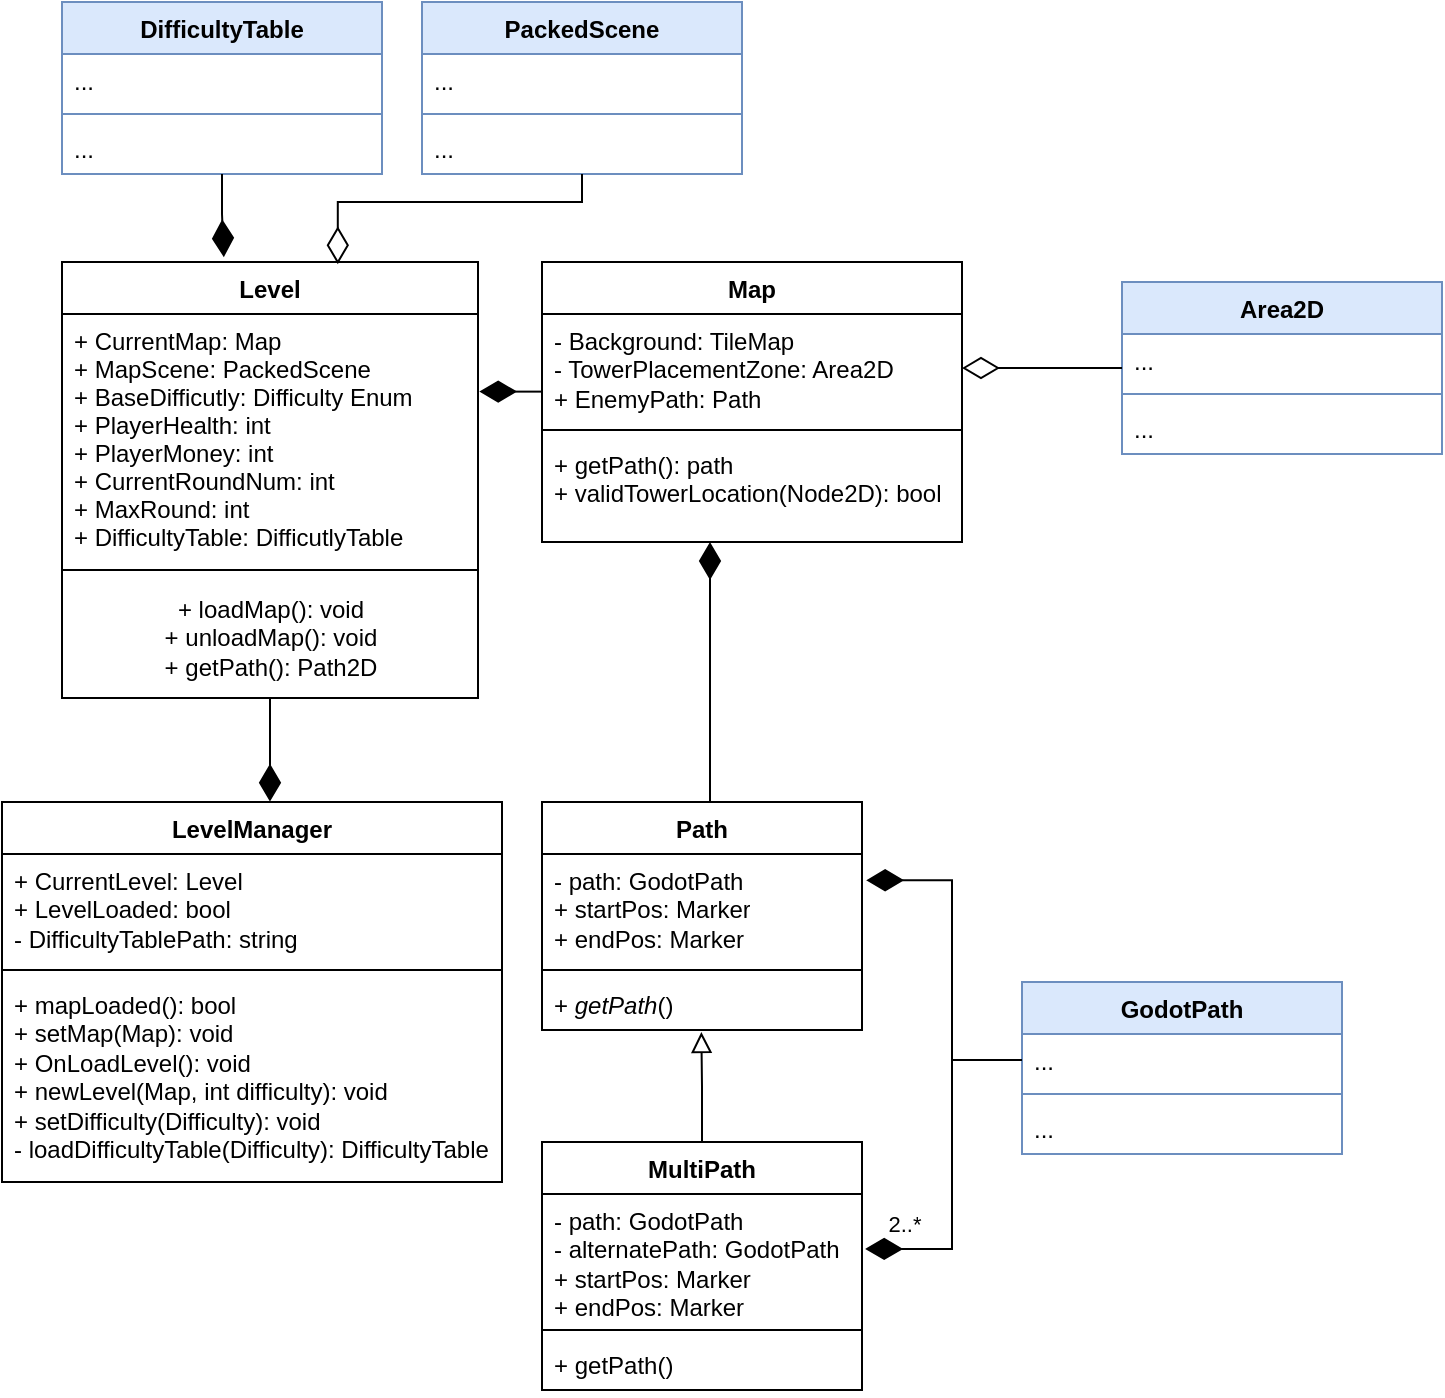 <mxfile version="24.7.17">
  <diagram id="C5RBs43oDa-KdzZeNtuy" name="Page-1">
    <mxGraphModel dx="1195" dy="697" grid="1" gridSize="10" guides="1" tooltips="1" connect="1" arrows="1" fold="1" page="1" pageScale="1" pageWidth="827" pageHeight="1169" math="0" shadow="0">
      <root>
        <mxCell id="WIyWlLk6GJQsqaUBKTNV-0" />
        <mxCell id="WIyWlLk6GJQsqaUBKTNV-1" parent="WIyWlLk6GJQsqaUBKTNV-0" />
        <mxCell id="zkfFHV4jXpPFQw0GAbJ--0" value="Level" style="swimlane;fontStyle=1;align=center;verticalAlign=top;childLayout=stackLayout;horizontal=1;startSize=26;horizontalStack=0;resizeParent=1;resizeLast=0;collapsible=1;marginBottom=0;rounded=0;shadow=0;strokeWidth=1;" parent="WIyWlLk6GJQsqaUBKTNV-1" vertex="1">
          <mxGeometry x="80" y="160" width="208" height="218" as="geometry">
            <mxRectangle x="230" y="140" width="160" height="26" as="alternateBounds" />
          </mxGeometry>
        </mxCell>
        <mxCell id="zkfFHV4jXpPFQw0GAbJ--1" value="+ CurrentMap: Map&#xa;+ MapScene: PackedScene&#xa;+ BaseDifficutly: Difficulty Enum&#xa;+ PlayerHealth: int&#xa;+ PlayerMoney: int&#xa;+ CurrentRoundNum: int&#xa;+ MaxRound: int&#xa;+ DifficultyTable: DifficutlyTable" style="text;align=left;verticalAlign=top;spacingLeft=4;spacingRight=4;overflow=hidden;rotatable=0;points=[[0,0.5],[1,0.5]];portConstraint=eastwest;" parent="zkfFHV4jXpPFQw0GAbJ--0" vertex="1">
          <mxGeometry y="26" width="208" height="124" as="geometry" />
        </mxCell>
        <mxCell id="zkfFHV4jXpPFQw0GAbJ--4" value="" style="line;html=1;strokeWidth=1;align=left;verticalAlign=middle;spacingTop=-1;spacingLeft=3;spacingRight=3;rotatable=0;labelPosition=right;points=[];portConstraint=eastwest;" parent="zkfFHV4jXpPFQw0GAbJ--0" vertex="1">
          <mxGeometry y="150" width="208" height="8" as="geometry" />
        </mxCell>
        <mxCell id="-0BH0eMJyRQiYoH3C-ed-0" value="&lt;div&gt;+ loadMap(): void&lt;/div&gt;&lt;div&gt;+ unloadMap(): void&lt;/div&gt;&lt;div&gt;+ getPath(): Path2D&lt;/div&gt;" style="text;html=1;align=center;verticalAlign=middle;resizable=0;points=[];autosize=1;strokeColor=none;fillColor=none;" parent="zkfFHV4jXpPFQw0GAbJ--0" vertex="1">
          <mxGeometry y="158" width="208" height="60" as="geometry" />
        </mxCell>
        <mxCell id="ox96oDhcwiMaX_pipQDm-4" value="Map" style="swimlane;fontStyle=1;align=center;verticalAlign=top;childLayout=stackLayout;horizontal=1;startSize=26;horizontalStack=0;resizeParent=1;resizeParentMax=0;resizeLast=0;collapsible=1;marginBottom=0;whiteSpace=wrap;html=1;" parent="WIyWlLk6GJQsqaUBKTNV-1" vertex="1">
          <mxGeometry x="320" y="160" width="210" height="140" as="geometry" />
        </mxCell>
        <mxCell id="ox96oDhcwiMaX_pipQDm-5" value="- Background: TileMap&lt;div&gt;- TowerPlacementZone: Area2D&lt;/div&gt;&lt;div&gt;+ EnemyPath: Path&lt;/div&gt;" style="text;strokeColor=none;fillColor=none;align=left;verticalAlign=top;spacingLeft=4;spacingRight=4;overflow=hidden;rotatable=0;points=[[0,0.5],[1,0.5]];portConstraint=eastwest;whiteSpace=wrap;html=1;" parent="ox96oDhcwiMaX_pipQDm-4" vertex="1">
          <mxGeometry y="26" width="210" height="54" as="geometry" />
        </mxCell>
        <mxCell id="ox96oDhcwiMaX_pipQDm-6" value="" style="line;strokeWidth=1;fillColor=none;align=left;verticalAlign=middle;spacingTop=-1;spacingLeft=3;spacingRight=3;rotatable=0;labelPosition=right;points=[];portConstraint=eastwest;strokeColor=inherit;" parent="ox96oDhcwiMaX_pipQDm-4" vertex="1">
          <mxGeometry y="80" width="210" height="8" as="geometry" />
        </mxCell>
        <mxCell id="ox96oDhcwiMaX_pipQDm-7" value="+ getPath(): path&lt;div&gt;+ validTowerLocation(Node2D): bool&lt;/div&gt;" style="text;strokeColor=none;fillColor=none;align=left;verticalAlign=top;spacingLeft=4;spacingRight=4;overflow=hidden;rotatable=0;points=[[0,0.5],[1,0.5]];portConstraint=eastwest;whiteSpace=wrap;html=1;" parent="ox96oDhcwiMaX_pipQDm-4" vertex="1">
          <mxGeometry y="88" width="210" height="52" as="geometry" />
        </mxCell>
        <mxCell id="ox96oDhcwiMaX_pipQDm-18" style="edgeStyle=orthogonalEdgeStyle;rounded=0;orthogonalLoop=1;jettySize=auto;html=1;endArrow=diamondThin;endFill=1;endSize=16;entryX=1.003;entryY=0.313;entryDx=0;entryDy=0;entryPerimeter=0;" parent="WIyWlLk6GJQsqaUBKTNV-1" source="ox96oDhcwiMaX_pipQDm-5" target="zkfFHV4jXpPFQw0GAbJ--1" edge="1">
          <mxGeometry relative="1" as="geometry">
            <mxPoint x="290" y="213" as="targetPoint" />
            <Array as="points">
              <mxPoint x="320" y="213" />
            </Array>
          </mxGeometry>
        </mxCell>
        <mxCell id="8JTTT3dWWhlxOpsw0_lI-0" value="Path" style="swimlane;fontStyle=1;align=center;verticalAlign=top;childLayout=stackLayout;horizontal=1;startSize=26;horizontalStack=0;resizeParent=1;resizeParentMax=0;resizeLast=0;collapsible=1;marginBottom=0;whiteSpace=wrap;html=1;" parent="WIyWlLk6GJQsqaUBKTNV-1" vertex="1">
          <mxGeometry x="320" y="430" width="160" height="114" as="geometry" />
        </mxCell>
        <mxCell id="8JTTT3dWWhlxOpsw0_lI-1" value="- path: GodotPath&lt;div&gt;+ startPos: Marker&lt;/div&gt;&lt;div&gt;+ endPos: Marker&lt;/div&gt;" style="text;strokeColor=none;fillColor=none;align=left;verticalAlign=top;spacingLeft=4;spacingRight=4;overflow=hidden;rotatable=0;points=[[0,0.5],[1,0.5]];portConstraint=eastwest;whiteSpace=wrap;html=1;" parent="8JTTT3dWWhlxOpsw0_lI-0" vertex="1">
          <mxGeometry y="26" width="160" height="54" as="geometry" />
        </mxCell>
        <mxCell id="8JTTT3dWWhlxOpsw0_lI-2" value="" style="line;strokeWidth=1;fillColor=none;align=left;verticalAlign=middle;spacingTop=-1;spacingLeft=3;spacingRight=3;rotatable=0;labelPosition=right;points=[];portConstraint=eastwest;strokeColor=inherit;" parent="8JTTT3dWWhlxOpsw0_lI-0" vertex="1">
          <mxGeometry y="80" width="160" height="8" as="geometry" />
        </mxCell>
        <mxCell id="8JTTT3dWWhlxOpsw0_lI-3" value="+ &lt;i&gt;getPath&lt;/i&gt;()" style="text;strokeColor=none;fillColor=none;align=left;verticalAlign=top;spacingLeft=4;spacingRight=4;overflow=hidden;rotatable=0;points=[[0,0.5],[1,0.5]];portConstraint=eastwest;whiteSpace=wrap;html=1;" parent="8JTTT3dWWhlxOpsw0_lI-0" vertex="1">
          <mxGeometry y="88" width="160" height="26" as="geometry" />
        </mxCell>
        <mxCell id="8JTTT3dWWhlxOpsw0_lI-4" value="MultiPath" style="swimlane;fontStyle=1;align=center;verticalAlign=top;childLayout=stackLayout;horizontal=1;startSize=26;horizontalStack=0;resizeParent=1;resizeParentMax=0;resizeLast=0;collapsible=1;marginBottom=0;whiteSpace=wrap;html=1;" parent="WIyWlLk6GJQsqaUBKTNV-1" vertex="1">
          <mxGeometry x="320" y="600" width="160" height="124" as="geometry" />
        </mxCell>
        <mxCell id="8JTTT3dWWhlxOpsw0_lI-5" value="- path: GodotPath&lt;div&gt;- alternatePath: GodotPath&lt;br&gt;&lt;div&gt;+ startPos: Marker&lt;/div&gt;&lt;div&gt;+ endPos: Marker&lt;/div&gt;&lt;/div&gt;" style="text;strokeColor=none;fillColor=none;align=left;verticalAlign=top;spacingLeft=4;spacingRight=4;overflow=hidden;rotatable=0;points=[[0,0.5],[1,0.5]];portConstraint=eastwest;whiteSpace=wrap;html=1;" parent="8JTTT3dWWhlxOpsw0_lI-4" vertex="1">
          <mxGeometry y="26" width="160" height="64" as="geometry" />
        </mxCell>
        <mxCell id="8JTTT3dWWhlxOpsw0_lI-6" value="" style="line;strokeWidth=1;fillColor=none;align=left;verticalAlign=middle;spacingTop=-1;spacingLeft=3;spacingRight=3;rotatable=0;labelPosition=right;points=[];portConstraint=eastwest;strokeColor=inherit;" parent="8JTTT3dWWhlxOpsw0_lI-4" vertex="1">
          <mxGeometry y="90" width="160" height="8" as="geometry" />
        </mxCell>
        <mxCell id="8JTTT3dWWhlxOpsw0_lI-7" value="+ getPath()" style="text;strokeColor=none;fillColor=none;align=left;verticalAlign=top;spacingLeft=4;spacingRight=4;overflow=hidden;rotatable=0;points=[[0,0.5],[1,0.5]];portConstraint=eastwest;whiteSpace=wrap;html=1;" parent="8JTTT3dWWhlxOpsw0_lI-4" vertex="1">
          <mxGeometry y="98" width="160" height="26" as="geometry" />
        </mxCell>
        <mxCell id="8JTTT3dWWhlxOpsw0_lI-8" value="GodotPath" style="swimlane;fontStyle=1;align=center;verticalAlign=top;childLayout=stackLayout;horizontal=1;startSize=26;horizontalStack=0;resizeParent=1;resizeParentMax=0;resizeLast=0;collapsible=1;marginBottom=0;whiteSpace=wrap;html=1;fillColor=#dae8fc;strokeColor=#6c8ebf;" parent="WIyWlLk6GJQsqaUBKTNV-1" vertex="1">
          <mxGeometry x="560" y="520" width="160" height="86" as="geometry" />
        </mxCell>
        <mxCell id="8JTTT3dWWhlxOpsw0_lI-9" value="..." style="text;strokeColor=none;fillColor=none;align=left;verticalAlign=top;spacingLeft=4;spacingRight=4;overflow=hidden;rotatable=0;points=[[0,0.5],[1,0.5]];portConstraint=eastwest;whiteSpace=wrap;html=1;" parent="8JTTT3dWWhlxOpsw0_lI-8" vertex="1">
          <mxGeometry y="26" width="160" height="26" as="geometry" />
        </mxCell>
        <mxCell id="8JTTT3dWWhlxOpsw0_lI-10" value="" style="line;strokeWidth=1;fillColor=none;align=left;verticalAlign=middle;spacingTop=-1;spacingLeft=3;spacingRight=3;rotatable=0;labelPosition=right;points=[];portConstraint=eastwest;strokeColor=inherit;" parent="8JTTT3dWWhlxOpsw0_lI-8" vertex="1">
          <mxGeometry y="52" width="160" height="8" as="geometry" />
        </mxCell>
        <mxCell id="8JTTT3dWWhlxOpsw0_lI-11" value="..." style="text;strokeColor=none;fillColor=none;align=left;verticalAlign=top;spacingLeft=4;spacingRight=4;overflow=hidden;rotatable=0;points=[[0,0.5],[1,0.5]];portConstraint=eastwest;whiteSpace=wrap;html=1;" parent="8JTTT3dWWhlxOpsw0_lI-8" vertex="1">
          <mxGeometry y="60" width="160" height="26" as="geometry" />
        </mxCell>
        <mxCell id="8JTTT3dWWhlxOpsw0_lI-14" style="edgeStyle=orthogonalEdgeStyle;rounded=0;orthogonalLoop=1;jettySize=auto;html=1;entryX=0.498;entryY=1.038;entryDx=0;entryDy=0;entryPerimeter=0;endArrow=block;endFill=0;endSize=8;" parent="WIyWlLk6GJQsqaUBKTNV-1" source="8JTTT3dWWhlxOpsw0_lI-4" target="8JTTT3dWWhlxOpsw0_lI-3" edge="1">
          <mxGeometry relative="1" as="geometry" />
        </mxCell>
        <mxCell id="8JTTT3dWWhlxOpsw0_lI-16" style="edgeStyle=orthogonalEdgeStyle;rounded=0;orthogonalLoop=1;jettySize=auto;html=1;entryX=0.4;entryY=1;entryDx=0;entryDy=0;entryPerimeter=0;endArrow=diamondThin;endFill=1;endSize=16;" parent="WIyWlLk6GJQsqaUBKTNV-1" source="8JTTT3dWWhlxOpsw0_lI-0" target="ox96oDhcwiMaX_pipQDm-7" edge="1">
          <mxGeometry relative="1" as="geometry">
            <Array as="points">
              <mxPoint x="404" y="390" />
              <mxPoint x="404" y="390" />
            </Array>
          </mxGeometry>
        </mxCell>
        <mxCell id="8JTTT3dWWhlxOpsw0_lI-17" value="LevelManager" style="swimlane;fontStyle=1;align=center;verticalAlign=top;childLayout=stackLayout;horizontal=1;startSize=26;horizontalStack=0;resizeParent=1;resizeParentMax=0;resizeLast=0;collapsible=1;marginBottom=0;whiteSpace=wrap;html=1;" parent="WIyWlLk6GJQsqaUBKTNV-1" vertex="1">
          <mxGeometry x="50" y="430" width="250" height="190" as="geometry" />
        </mxCell>
        <mxCell id="8JTTT3dWWhlxOpsw0_lI-18" value="+ CurrentLevel: Level&lt;div&gt;+ LevelLoaded: bool&lt;/div&gt;&lt;div&gt;- DifficultyTablePath: string&lt;/div&gt;" style="text;strokeColor=none;fillColor=none;align=left;verticalAlign=top;spacingLeft=4;spacingRight=4;overflow=hidden;rotatable=0;points=[[0,0.5],[1,0.5]];portConstraint=eastwest;whiteSpace=wrap;html=1;" parent="8JTTT3dWWhlxOpsw0_lI-17" vertex="1">
          <mxGeometry y="26" width="250" height="54" as="geometry" />
        </mxCell>
        <mxCell id="8JTTT3dWWhlxOpsw0_lI-19" value="" style="line;strokeWidth=1;fillColor=none;align=left;verticalAlign=middle;spacingTop=-1;spacingLeft=3;spacingRight=3;rotatable=0;labelPosition=right;points=[];portConstraint=eastwest;strokeColor=inherit;" parent="8JTTT3dWWhlxOpsw0_lI-17" vertex="1">
          <mxGeometry y="80" width="250" height="8" as="geometry" />
        </mxCell>
        <mxCell id="8JTTT3dWWhlxOpsw0_lI-20" value="&lt;div&gt;+ mapLoaded(): bool&lt;/div&gt;&lt;div&gt;+ setMap(Map): void&lt;/div&gt;+ OnLoadLevel(): void&lt;div&gt;+ ne&lt;span style=&quot;background-color: initial;&quot;&gt;wLevel(Map, int difficulty): void&lt;/span&gt;&lt;/div&gt;&lt;div&gt;+ setDifficulty(Difficulty): void&lt;/div&gt;&lt;div&gt;- loadDifficultyTable(Difficulty): DifficultyTable&lt;/div&gt;" style="text;strokeColor=none;fillColor=none;align=left;verticalAlign=top;spacingLeft=4;spacingRight=4;overflow=hidden;rotatable=0;points=[[0,0.5],[1,0.5]];portConstraint=eastwest;whiteSpace=wrap;html=1;" parent="8JTTT3dWWhlxOpsw0_lI-17" vertex="1">
          <mxGeometry y="88" width="250" height="102" as="geometry" />
        </mxCell>
        <mxCell id="8JTTT3dWWhlxOpsw0_lI-25" style="edgeStyle=orthogonalEdgeStyle;rounded=0;orthogonalLoop=1;jettySize=auto;html=1;entryX=1.013;entryY=0.243;entryDx=0;entryDy=0;entryPerimeter=0;endArrow=diamondThin;endFill=1;endSize=16;" parent="WIyWlLk6GJQsqaUBKTNV-1" source="8JTTT3dWWhlxOpsw0_lI-9" target="8JTTT3dWWhlxOpsw0_lI-1" edge="1">
          <mxGeometry relative="1" as="geometry" />
        </mxCell>
        <mxCell id="8JTTT3dWWhlxOpsw0_lI-26" style="edgeStyle=orthogonalEdgeStyle;rounded=0;orthogonalLoop=1;jettySize=auto;html=1;entryX=1.01;entryY=0.429;entryDx=0;entryDy=0;entryPerimeter=0;endArrow=diamondThin;endFill=1;endSize=16;" parent="WIyWlLk6GJQsqaUBKTNV-1" source="8JTTT3dWWhlxOpsw0_lI-9" target="8JTTT3dWWhlxOpsw0_lI-5" edge="1">
          <mxGeometry relative="1" as="geometry" />
        </mxCell>
        <mxCell id="8JTTT3dWWhlxOpsw0_lI-33" value="2..*" style="edgeLabel;html=1;align=center;verticalAlign=middle;resizable=0;points=[];" parent="8JTTT3dWWhlxOpsw0_lI-26" vertex="1" connectable="0">
          <mxGeometry x="0.783" y="1" relative="1" as="geometry">
            <mxPoint y="-14" as="offset" />
          </mxGeometry>
        </mxCell>
        <mxCell id="8JTTT3dWWhlxOpsw0_lI-34" style="edgeStyle=orthogonalEdgeStyle;rounded=0;orthogonalLoop=1;jettySize=auto;html=1;entryX=0.536;entryY=-0.001;entryDx=0;entryDy=0;entryPerimeter=0;endArrow=diamondThin;endFill=1;endSize=16;" parent="WIyWlLk6GJQsqaUBKTNV-1" source="zkfFHV4jXpPFQw0GAbJ--0" target="8JTTT3dWWhlxOpsw0_lI-17" edge="1">
          <mxGeometry relative="1" as="geometry">
            <Array as="points" />
          </mxGeometry>
        </mxCell>
        <mxCell id="8JTTT3dWWhlxOpsw0_lI-36" value="Area2D" style="swimlane;fontStyle=1;align=center;verticalAlign=top;childLayout=stackLayout;horizontal=1;startSize=26;horizontalStack=0;resizeParent=1;resizeParentMax=0;resizeLast=0;collapsible=1;marginBottom=0;whiteSpace=wrap;html=1;fillColor=#dae8fc;strokeColor=#6c8ebf;" parent="WIyWlLk6GJQsqaUBKTNV-1" vertex="1">
          <mxGeometry x="610" y="170" width="160" height="86" as="geometry" />
        </mxCell>
        <mxCell id="8JTTT3dWWhlxOpsw0_lI-37" value="..." style="text;strokeColor=none;fillColor=none;align=left;verticalAlign=top;spacingLeft=4;spacingRight=4;overflow=hidden;rotatable=0;points=[[0,0.5],[1,0.5]];portConstraint=eastwest;whiteSpace=wrap;html=1;" parent="8JTTT3dWWhlxOpsw0_lI-36" vertex="1">
          <mxGeometry y="26" width="160" height="26" as="geometry" />
        </mxCell>
        <mxCell id="8JTTT3dWWhlxOpsw0_lI-38" value="" style="line;strokeWidth=1;fillColor=none;align=left;verticalAlign=middle;spacingTop=-1;spacingLeft=3;spacingRight=3;rotatable=0;labelPosition=right;points=[];portConstraint=eastwest;strokeColor=inherit;" parent="8JTTT3dWWhlxOpsw0_lI-36" vertex="1">
          <mxGeometry y="52" width="160" height="8" as="geometry" />
        </mxCell>
        <mxCell id="8JTTT3dWWhlxOpsw0_lI-39" value="..." style="text;strokeColor=none;fillColor=none;align=left;verticalAlign=top;spacingLeft=4;spacingRight=4;overflow=hidden;rotatable=0;points=[[0,0.5],[1,0.5]];portConstraint=eastwest;whiteSpace=wrap;html=1;" parent="8JTTT3dWWhlxOpsw0_lI-36" vertex="1">
          <mxGeometry y="60" width="160" height="26" as="geometry" />
        </mxCell>
        <mxCell id="8JTTT3dWWhlxOpsw0_lI-40" style="edgeStyle=orthogonalEdgeStyle;rounded=0;orthogonalLoop=1;jettySize=auto;html=1;entryX=1;entryY=0.5;entryDx=0;entryDy=0;endArrow=diamondThin;endFill=0;endSize=16;" parent="WIyWlLk6GJQsqaUBKTNV-1" source="8JTTT3dWWhlxOpsw0_lI-36" target="ox96oDhcwiMaX_pipQDm-5" edge="1">
          <mxGeometry relative="1" as="geometry">
            <mxPoint x="640" y="260" as="targetPoint" />
          </mxGeometry>
        </mxCell>
        <mxCell id="s6DFwF8yZuKMOXTTMCjc-0" value="DifficultyTable" style="swimlane;fontStyle=1;align=center;verticalAlign=top;childLayout=stackLayout;horizontal=1;startSize=26;horizontalStack=0;resizeParent=1;resizeParentMax=0;resizeLast=0;collapsible=1;marginBottom=0;whiteSpace=wrap;html=1;fillColor=#dae8fc;strokeColor=#6c8ebf;" vertex="1" parent="WIyWlLk6GJQsqaUBKTNV-1">
          <mxGeometry x="80" y="30" width="160" height="86" as="geometry" />
        </mxCell>
        <mxCell id="s6DFwF8yZuKMOXTTMCjc-1" value="..." style="text;strokeColor=none;fillColor=none;align=left;verticalAlign=top;spacingLeft=4;spacingRight=4;overflow=hidden;rotatable=0;points=[[0,0.5],[1,0.5]];portConstraint=eastwest;whiteSpace=wrap;html=1;" vertex="1" parent="s6DFwF8yZuKMOXTTMCjc-0">
          <mxGeometry y="26" width="160" height="26" as="geometry" />
        </mxCell>
        <mxCell id="s6DFwF8yZuKMOXTTMCjc-2" value="" style="line;strokeWidth=1;fillColor=none;align=left;verticalAlign=middle;spacingTop=-1;spacingLeft=3;spacingRight=3;rotatable=0;labelPosition=right;points=[];portConstraint=eastwest;strokeColor=inherit;" vertex="1" parent="s6DFwF8yZuKMOXTTMCjc-0">
          <mxGeometry y="52" width="160" height="8" as="geometry" />
        </mxCell>
        <mxCell id="s6DFwF8yZuKMOXTTMCjc-3" value="..." style="text;strokeColor=none;fillColor=none;align=left;verticalAlign=top;spacingLeft=4;spacingRight=4;overflow=hidden;rotatable=0;points=[[0,0.5],[1,0.5]];portConstraint=eastwest;whiteSpace=wrap;html=1;" vertex="1" parent="s6DFwF8yZuKMOXTTMCjc-0">
          <mxGeometry y="60" width="160" height="26" as="geometry" />
        </mxCell>
        <mxCell id="s6DFwF8yZuKMOXTTMCjc-4" style="edgeStyle=orthogonalEdgeStyle;rounded=0;orthogonalLoop=1;jettySize=auto;html=1;entryX=0.389;entryY=-0.011;entryDx=0;entryDy=0;entryPerimeter=0;endArrow=diamondThin;endFill=1;endSize=16;" edge="1" parent="WIyWlLk6GJQsqaUBKTNV-1" source="s6DFwF8yZuKMOXTTMCjc-0" target="zkfFHV4jXpPFQw0GAbJ--0">
          <mxGeometry relative="1" as="geometry" />
        </mxCell>
        <mxCell id="s6DFwF8yZuKMOXTTMCjc-5" value="PackedScene" style="swimlane;fontStyle=1;align=center;verticalAlign=top;childLayout=stackLayout;horizontal=1;startSize=26;horizontalStack=0;resizeParent=1;resizeParentMax=0;resizeLast=0;collapsible=1;marginBottom=0;whiteSpace=wrap;html=1;fillColor=#dae8fc;strokeColor=#6c8ebf;" vertex="1" parent="WIyWlLk6GJQsqaUBKTNV-1">
          <mxGeometry x="260" y="30" width="160" height="86" as="geometry" />
        </mxCell>
        <mxCell id="s6DFwF8yZuKMOXTTMCjc-6" value="..." style="text;strokeColor=none;fillColor=none;align=left;verticalAlign=top;spacingLeft=4;spacingRight=4;overflow=hidden;rotatable=0;points=[[0,0.5],[1,0.5]];portConstraint=eastwest;whiteSpace=wrap;html=1;" vertex="1" parent="s6DFwF8yZuKMOXTTMCjc-5">
          <mxGeometry y="26" width="160" height="26" as="geometry" />
        </mxCell>
        <mxCell id="s6DFwF8yZuKMOXTTMCjc-7" value="" style="line;strokeWidth=1;fillColor=none;align=left;verticalAlign=middle;spacingTop=-1;spacingLeft=3;spacingRight=3;rotatable=0;labelPosition=right;points=[];portConstraint=eastwest;strokeColor=inherit;" vertex="1" parent="s6DFwF8yZuKMOXTTMCjc-5">
          <mxGeometry y="52" width="160" height="8" as="geometry" />
        </mxCell>
        <mxCell id="s6DFwF8yZuKMOXTTMCjc-8" value="..." style="text;strokeColor=none;fillColor=none;align=left;verticalAlign=top;spacingLeft=4;spacingRight=4;overflow=hidden;rotatable=0;points=[[0,0.5],[1,0.5]];portConstraint=eastwest;whiteSpace=wrap;html=1;" vertex="1" parent="s6DFwF8yZuKMOXTTMCjc-5">
          <mxGeometry y="60" width="160" height="26" as="geometry" />
        </mxCell>
        <mxCell id="s6DFwF8yZuKMOXTTMCjc-9" style="edgeStyle=orthogonalEdgeStyle;rounded=0;orthogonalLoop=1;jettySize=auto;html=1;entryX=0.663;entryY=0.005;entryDx=0;entryDy=0;entryPerimeter=0;endArrow=diamondThin;endFill=0;endSize=16;" edge="1" parent="WIyWlLk6GJQsqaUBKTNV-1" source="s6DFwF8yZuKMOXTTMCjc-5" target="zkfFHV4jXpPFQw0GAbJ--0">
          <mxGeometry relative="1" as="geometry">
            <Array as="points">
              <mxPoint x="340" y="130" />
              <mxPoint x="218" y="130" />
            </Array>
          </mxGeometry>
        </mxCell>
      </root>
    </mxGraphModel>
  </diagram>
</mxfile>
